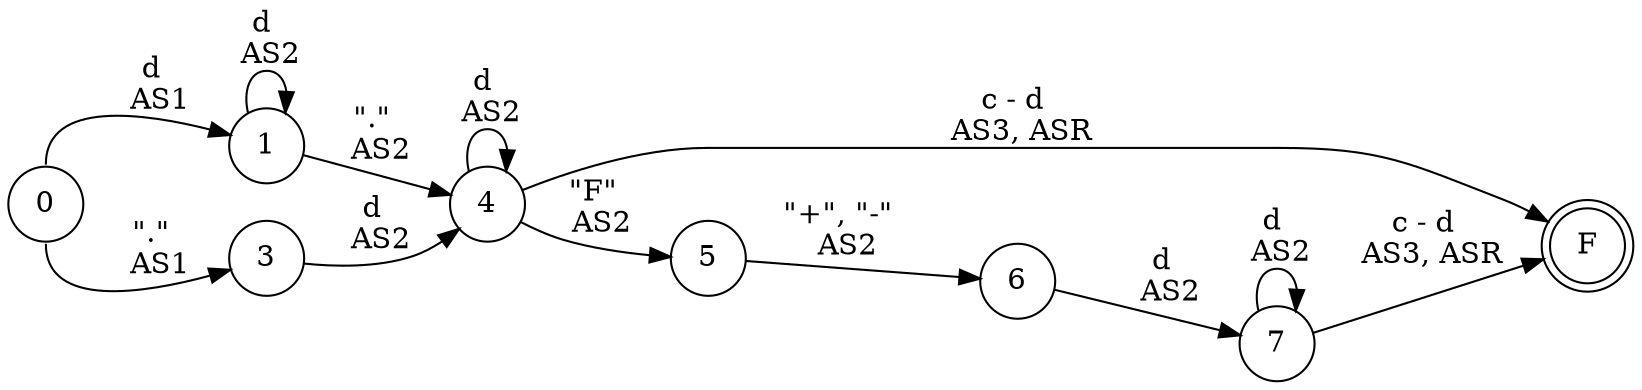 digraph DFA {
    rankdir = LR;
    node [shape = circle;];
    F [shape = doublecircle;];
    
    0 -> 1 [label = "d \n AS1"; tailport = n;];
    0 -> 3 [label = "\".\" \n AS1"; tailport = s;];
    1 -> 1 [label = "d \n AS2";];
    1 -> 4 [label = "\".\" \n AS2";];
    3 -> 4 [label = "d \n AS2";];
    4 -> 4 [label = "d \n AS2";];
    4 -> F [label = "c - d \n AS3, ASR";];
    4 -> 5 [label = "\"F\" \n AS2";];
    5 -> 6 [label = "\"+\", \"-\" \n AS2";];
    6 -> 7 [label = "d \n AS2";];
    7 -> 7 [label = "d \n AS2";];
    7 -> F [label = "c - d \n AS3, ASR";];
}